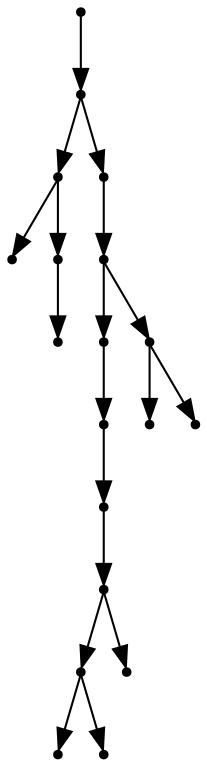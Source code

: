 digraph {
  18 [shape=point];
  17 [shape=point];
  3 [shape=point];
  0 [shape=point];
  2 [shape=point];
  1 [shape=point];
  16 [shape=point];
  15 [shape=point];
  11 [shape=point];
  10 [shape=point];
  9 [shape=point];
  8 [shape=point];
  6 [shape=point];
  4 [shape=point];
  5 [shape=point];
  7 [shape=point];
  14 [shape=point];
  12 [shape=point];
  13 [shape=point];
18 -> 17;
17 -> 3;
3 -> 0;
3 -> 2;
2 -> 1;
17 -> 16;
16 -> 15;
15 -> 11;
11 -> 10;
10 -> 9;
9 -> 8;
8 -> 6;
6 -> 4;
6 -> 5;
8 -> 7;
15 -> 14;
14 -> 12;
14 -> 13;
}
